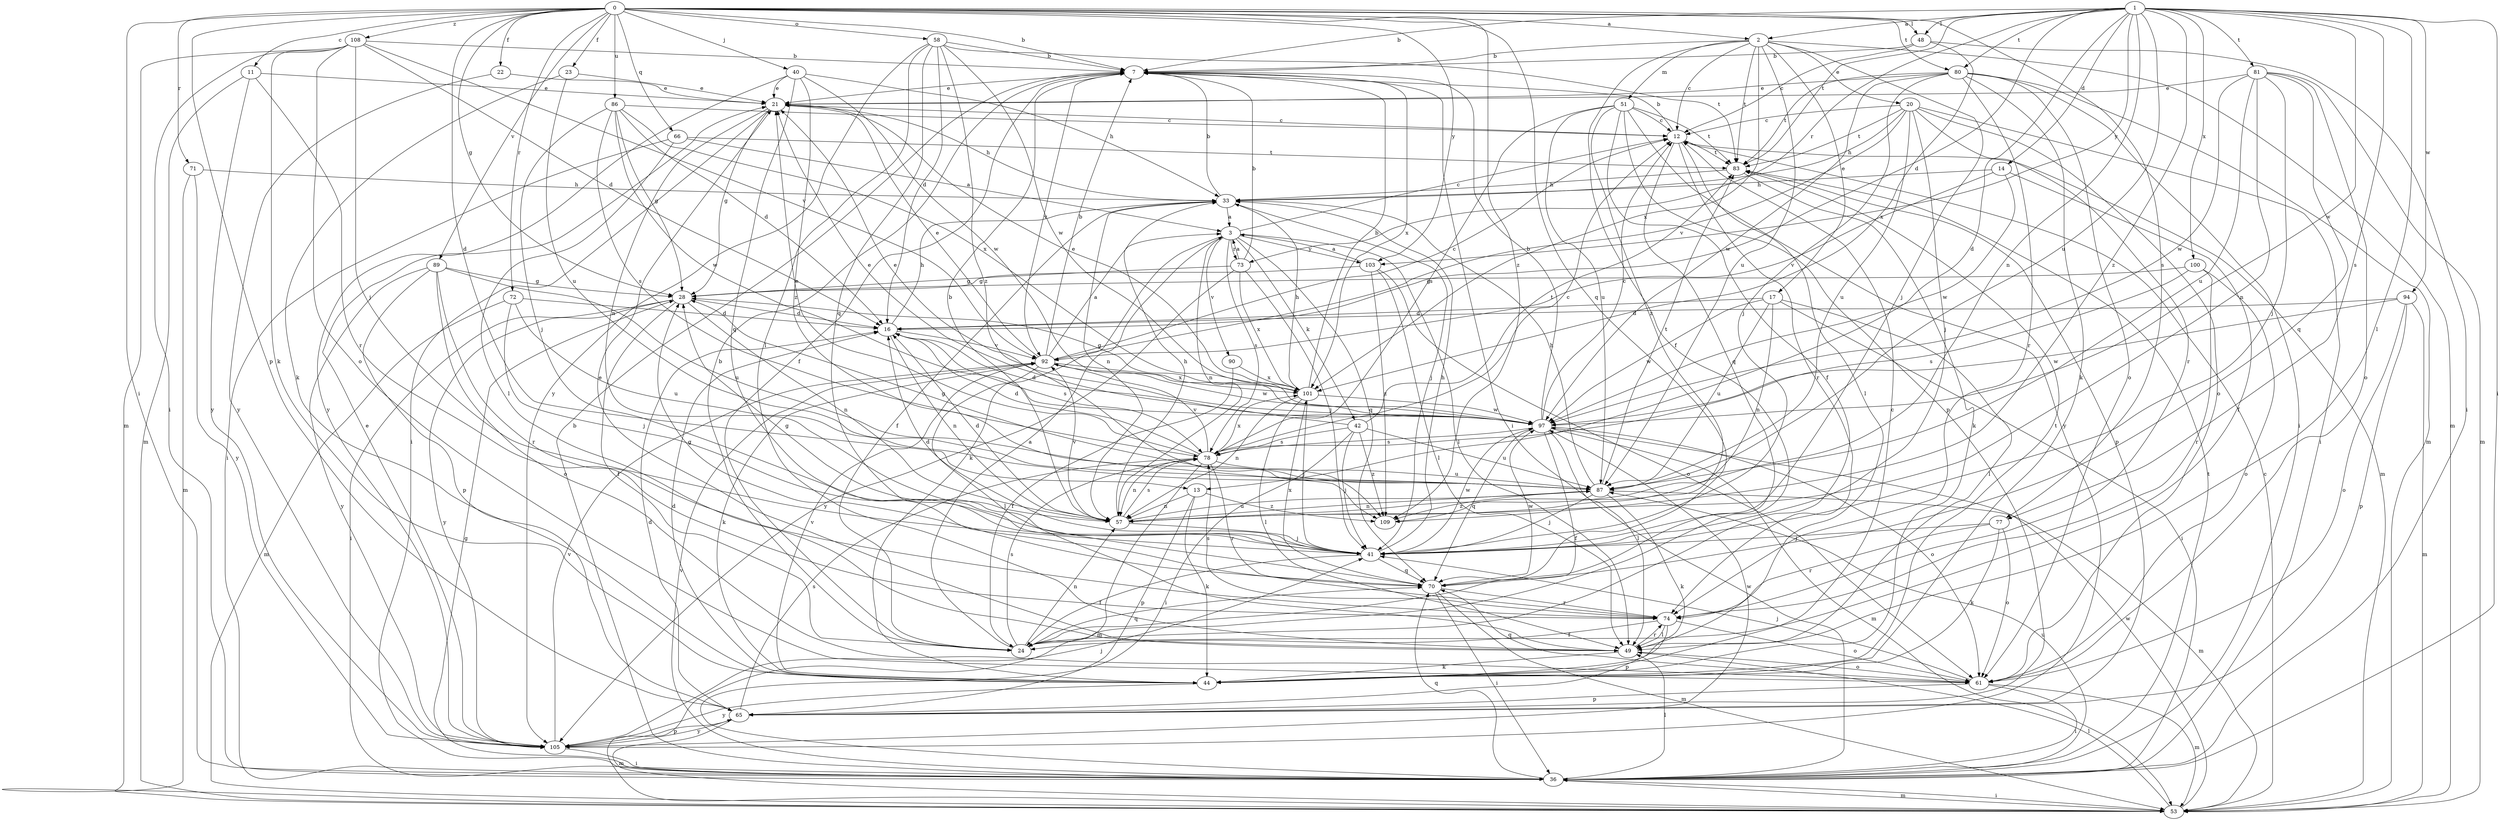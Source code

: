 strict digraph  {
0;
1;
2;
3;
7;
11;
12;
13;
14;
16;
17;
20;
21;
22;
23;
24;
28;
33;
36;
40;
41;
42;
44;
48;
49;
51;
53;
57;
58;
61;
65;
66;
70;
71;
72;
73;
74;
77;
78;
80;
81;
83;
86;
87;
89;
90;
92;
94;
97;
100;
101;
103;
105;
108;
109;
0 -> 2  [label=a];
0 -> 7  [label=b];
0 -> 11  [label=c];
0 -> 13  [label=d];
0 -> 22  [label=f];
0 -> 23  [label=f];
0 -> 28  [label=g];
0 -> 36  [label=i];
0 -> 40  [label=j];
0 -> 48  [label=l];
0 -> 58  [label=o];
0 -> 65  [label=p];
0 -> 66  [label=q];
0 -> 70  [label=q];
0 -> 71  [label=r];
0 -> 72  [label=r];
0 -> 77  [label=s];
0 -> 80  [label=t];
0 -> 86  [label=u];
0 -> 89  [label=v];
0 -> 103  [label=y];
0 -> 108  [label=z];
0 -> 109  [label=z];
1 -> 2  [label=a];
1 -> 7  [label=b];
1 -> 13  [label=d];
1 -> 14  [label=d];
1 -> 16  [label=d];
1 -> 36  [label=i];
1 -> 48  [label=l];
1 -> 49  [label=l];
1 -> 57  [label=n];
1 -> 73  [label=r];
1 -> 77  [label=s];
1 -> 80  [label=t];
1 -> 81  [label=t];
1 -> 83  [label=t];
1 -> 87  [label=u];
1 -> 94  [label=w];
1 -> 97  [label=w];
1 -> 100  [label=x];
1 -> 103  [label=y];
1 -> 109  [label=z];
2 -> 7  [label=b];
2 -> 12  [label=c];
2 -> 17  [label=e];
2 -> 20  [label=e];
2 -> 24  [label=f];
2 -> 41  [label=j];
2 -> 51  [label=m];
2 -> 53  [label=m];
2 -> 83  [label=t];
2 -> 87  [label=u];
2 -> 101  [label=x];
3 -> 12  [label=c];
3 -> 42  [label=k];
3 -> 44  [label=k];
3 -> 49  [label=l];
3 -> 57  [label=n];
3 -> 70  [label=q];
3 -> 73  [label=r];
3 -> 78  [label=s];
3 -> 90  [label=v];
3 -> 103  [label=y];
7 -> 21  [label=e];
7 -> 24  [label=f];
7 -> 36  [label=i];
7 -> 92  [label=v];
7 -> 101  [label=x];
11 -> 21  [label=e];
11 -> 53  [label=m];
11 -> 74  [label=r];
11 -> 105  [label=y];
12 -> 7  [label=b];
12 -> 49  [label=l];
12 -> 53  [label=m];
12 -> 70  [label=q];
12 -> 74  [label=r];
12 -> 83  [label=t];
13 -> 44  [label=k];
13 -> 57  [label=n];
13 -> 65  [label=p];
13 -> 109  [label=z];
14 -> 24  [label=f];
14 -> 33  [label=h];
14 -> 92  [label=v];
14 -> 97  [label=w];
16 -> 33  [label=h];
16 -> 57  [label=n];
16 -> 78  [label=s];
16 -> 92  [label=v];
17 -> 16  [label=d];
17 -> 36  [label=i];
17 -> 49  [label=l];
17 -> 57  [label=n];
17 -> 87  [label=u];
17 -> 97  [label=w];
20 -> 12  [label=c];
20 -> 33  [label=h];
20 -> 36  [label=i];
20 -> 41  [label=j];
20 -> 61  [label=o];
20 -> 74  [label=r];
20 -> 83  [label=t];
20 -> 87  [label=u];
20 -> 92  [label=v];
21 -> 12  [label=c];
21 -> 28  [label=g];
21 -> 33  [label=h];
21 -> 36  [label=i];
21 -> 57  [label=n];
22 -> 21  [label=e];
22 -> 105  [label=y];
23 -> 21  [label=e];
23 -> 44  [label=k];
23 -> 87  [label=u];
24 -> 3  [label=a];
24 -> 7  [label=b];
24 -> 57  [label=n];
24 -> 70  [label=q];
24 -> 78  [label=s];
28 -> 16  [label=d];
28 -> 24  [label=f];
28 -> 36  [label=i];
28 -> 57  [label=n];
28 -> 105  [label=y];
33 -> 3  [label=a];
33 -> 7  [label=b];
33 -> 24  [label=f];
33 -> 41  [label=j];
33 -> 57  [label=n];
36 -> 7  [label=b];
36 -> 28  [label=g];
36 -> 49  [label=l];
36 -> 53  [label=m];
36 -> 70  [label=q];
36 -> 83  [label=t];
36 -> 87  [label=u];
36 -> 92  [label=v];
40 -> 21  [label=e];
40 -> 33  [label=h];
40 -> 70  [label=q];
40 -> 97  [label=w];
40 -> 105  [label=y];
40 -> 109  [label=z];
41 -> 16  [label=d];
41 -> 24  [label=f];
41 -> 28  [label=g];
41 -> 33  [label=h];
41 -> 70  [label=q];
41 -> 97  [label=w];
42 -> 21  [label=e];
42 -> 36  [label=i];
42 -> 41  [label=j];
42 -> 78  [label=s];
42 -> 83  [label=t];
42 -> 87  [label=u];
42 -> 109  [label=z];
44 -> 12  [label=c];
44 -> 16  [label=d];
44 -> 83  [label=t];
44 -> 92  [label=v];
44 -> 105  [label=y];
48 -> 7  [label=b];
48 -> 12  [label=c];
48 -> 36  [label=i];
48 -> 101  [label=x];
49 -> 21  [label=e];
49 -> 44  [label=k];
49 -> 61  [label=o];
49 -> 74  [label=r];
51 -> 12  [label=c];
51 -> 24  [label=f];
51 -> 65  [label=p];
51 -> 78  [label=s];
51 -> 83  [label=t];
51 -> 87  [label=u];
51 -> 105  [label=y];
51 -> 109  [label=z];
53 -> 12  [label=c];
53 -> 36  [label=i];
53 -> 49  [label=l];
53 -> 97  [label=w];
57 -> 7  [label=b];
57 -> 16  [label=d];
57 -> 33  [label=h];
57 -> 41  [label=j];
57 -> 78  [label=s];
57 -> 87  [label=u];
57 -> 92  [label=v];
58 -> 7  [label=b];
58 -> 16  [label=d];
58 -> 49  [label=l];
58 -> 70  [label=q];
58 -> 83  [label=t];
58 -> 97  [label=w];
58 -> 105  [label=y];
58 -> 109  [label=z];
61 -> 36  [label=i];
61 -> 41  [label=j];
61 -> 53  [label=m];
61 -> 65  [label=p];
61 -> 70  [label=q];
65 -> 16  [label=d];
65 -> 53  [label=m];
65 -> 78  [label=s];
65 -> 105  [label=y];
66 -> 3  [label=a];
66 -> 36  [label=i];
66 -> 49  [label=l];
66 -> 83  [label=t];
70 -> 28  [label=g];
70 -> 36  [label=i];
70 -> 53  [label=m];
70 -> 74  [label=r];
70 -> 97  [label=w];
70 -> 101  [label=x];
71 -> 33  [label=h];
71 -> 53  [label=m];
71 -> 105  [label=y];
72 -> 16  [label=d];
72 -> 41  [label=j];
72 -> 53  [label=m];
72 -> 87  [label=u];
73 -> 3  [label=a];
73 -> 7  [label=b];
73 -> 28  [label=g];
73 -> 41  [label=j];
73 -> 101  [label=x];
73 -> 105  [label=y];
74 -> 24  [label=f];
74 -> 49  [label=l];
74 -> 61  [label=o];
74 -> 65  [label=p];
74 -> 78  [label=s];
77 -> 41  [label=j];
77 -> 44  [label=k];
77 -> 61  [label=o];
77 -> 74  [label=r];
78 -> 12  [label=c];
78 -> 16  [label=d];
78 -> 21  [label=e];
78 -> 53  [label=m];
78 -> 57  [label=n];
78 -> 74  [label=r];
78 -> 87  [label=u];
78 -> 92  [label=v];
78 -> 101  [label=x];
80 -> 21  [label=e];
80 -> 36  [label=i];
80 -> 41  [label=j];
80 -> 44  [label=k];
80 -> 53  [label=m];
80 -> 61  [label=o];
80 -> 74  [label=r];
80 -> 83  [label=t];
80 -> 97  [label=w];
81 -> 21  [label=e];
81 -> 41  [label=j];
81 -> 53  [label=m];
81 -> 57  [label=n];
81 -> 61  [label=o];
81 -> 70  [label=q];
81 -> 87  [label=u];
81 -> 97  [label=w];
83 -> 33  [label=h];
83 -> 44  [label=k];
83 -> 65  [label=p];
86 -> 12  [label=c];
86 -> 16  [label=d];
86 -> 28  [label=g];
86 -> 41  [label=j];
86 -> 78  [label=s];
86 -> 97  [label=w];
86 -> 101  [label=x];
87 -> 28  [label=g];
87 -> 33  [label=h];
87 -> 41  [label=j];
87 -> 44  [label=k];
87 -> 53  [label=m];
87 -> 57  [label=n];
87 -> 83  [label=t];
87 -> 109  [label=z];
89 -> 28  [label=g];
89 -> 61  [label=o];
89 -> 65  [label=p];
89 -> 74  [label=r];
89 -> 87  [label=u];
89 -> 105  [label=y];
90 -> 24  [label=f];
90 -> 101  [label=x];
92 -> 3  [label=a];
92 -> 7  [label=b];
92 -> 12  [label=c];
92 -> 21  [label=e];
92 -> 44  [label=k];
92 -> 49  [label=l];
92 -> 97  [label=w];
92 -> 101  [label=x];
94 -> 16  [label=d];
94 -> 53  [label=m];
94 -> 61  [label=o];
94 -> 65  [label=p];
94 -> 97  [label=w];
97 -> 7  [label=b];
97 -> 12  [label=c];
97 -> 16  [label=d];
97 -> 21  [label=e];
97 -> 24  [label=f];
97 -> 49  [label=l];
97 -> 53  [label=m];
97 -> 61  [label=o];
97 -> 70  [label=q];
97 -> 78  [label=s];
100 -> 28  [label=g];
100 -> 61  [label=o];
100 -> 74  [label=r];
100 -> 78  [label=s];
101 -> 7  [label=b];
101 -> 21  [label=e];
101 -> 28  [label=g];
101 -> 33  [label=h];
101 -> 41  [label=j];
101 -> 49  [label=l];
101 -> 57  [label=n];
101 -> 97  [label=w];
103 -> 3  [label=a];
103 -> 28  [label=g];
103 -> 49  [label=l];
103 -> 61  [label=o];
103 -> 109  [label=z];
105 -> 21  [label=e];
105 -> 36  [label=i];
105 -> 41  [label=j];
105 -> 65  [label=p];
105 -> 92  [label=v];
105 -> 97  [label=w];
108 -> 7  [label=b];
108 -> 16  [label=d];
108 -> 36  [label=i];
108 -> 41  [label=j];
108 -> 44  [label=k];
108 -> 53  [label=m];
108 -> 61  [label=o];
108 -> 92  [label=v];
}
